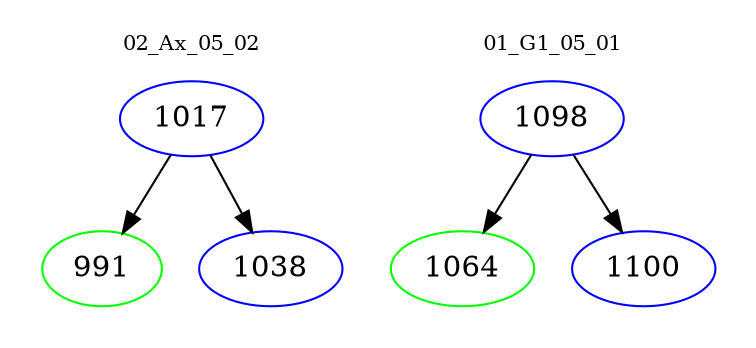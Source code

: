 digraph{
subgraph cluster_0 {
color = white
label = "02_Ax_05_02";
fontsize=10;
T0_1017 [label="1017", color="blue"]
T0_1017 -> T0_991 [color="black"]
T0_991 [label="991", color="green"]
T0_1017 -> T0_1038 [color="black"]
T0_1038 [label="1038", color="blue"]
}
subgraph cluster_1 {
color = white
label = "01_G1_05_01";
fontsize=10;
T1_1098 [label="1098", color="blue"]
T1_1098 -> T1_1064 [color="black"]
T1_1064 [label="1064", color="green"]
T1_1098 -> T1_1100 [color="black"]
T1_1100 [label="1100", color="blue"]
}
}
